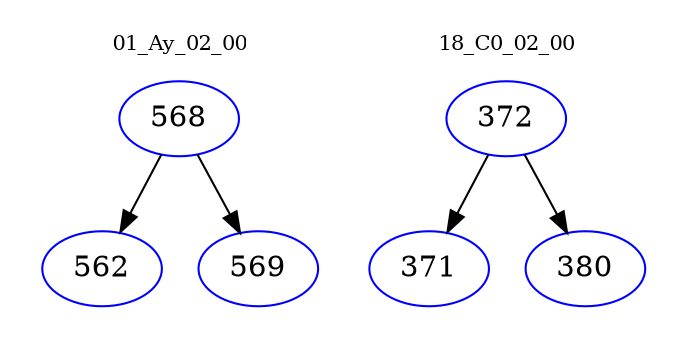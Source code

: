 digraph{
subgraph cluster_0 {
color = white
label = "01_Ay_02_00";
fontsize=10;
T0_568 [label="568", color="blue"]
T0_568 -> T0_562 [color="black"]
T0_562 [label="562", color="blue"]
T0_568 -> T0_569 [color="black"]
T0_569 [label="569", color="blue"]
}
subgraph cluster_1 {
color = white
label = "18_C0_02_00";
fontsize=10;
T1_372 [label="372", color="blue"]
T1_372 -> T1_371 [color="black"]
T1_371 [label="371", color="blue"]
T1_372 -> T1_380 [color="black"]
T1_380 [label="380", color="blue"]
}
}

